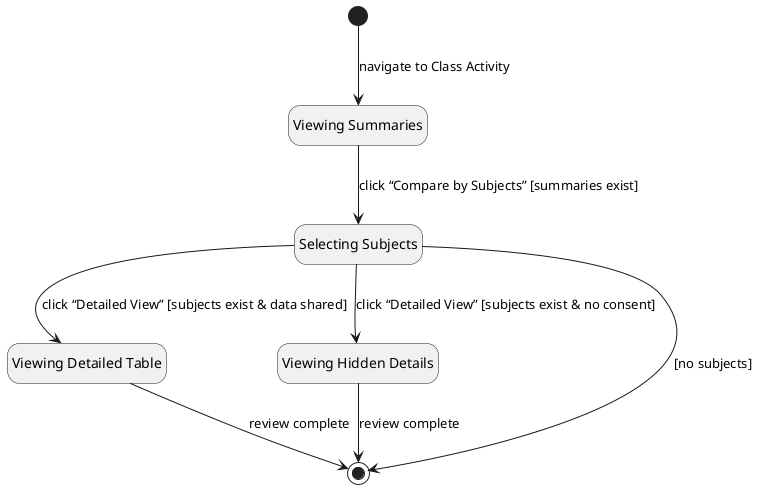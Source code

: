 @startuml CompareActivity
hide empty description

state "Viewing Summaries" as ViewingSummaries
state "Selecting Subjects" as SelectingSubjects
state "Viewing Detailed Table" as DetailsVisible
state "Viewing Hidden Details" as DetailsHidden

[*] --> ViewingSummaries : navigate to Class Activity
ViewingSummaries --> SelectingSubjects : click “Compare by Subjects” [summaries exist]


SelectingSubjects --> DetailsVisible : click “Detailed View” [subjects exist & data shared]
SelectingSubjects --> DetailsHidden  : click “Detailed View” [subjects exist & no consent]
SelectingSubjects --> [*]            : [no subjects]

DetailsVisible --> [*] : review complete
DetailsHidden  --> [*] : review complete
@enduml
